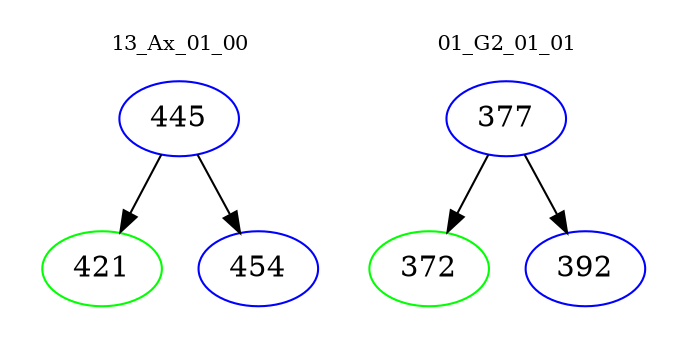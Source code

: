 digraph{
subgraph cluster_0 {
color = white
label = "13_Ax_01_00";
fontsize=10;
T0_445 [label="445", color="blue"]
T0_445 -> T0_421 [color="black"]
T0_421 [label="421", color="green"]
T0_445 -> T0_454 [color="black"]
T0_454 [label="454", color="blue"]
}
subgraph cluster_1 {
color = white
label = "01_G2_01_01";
fontsize=10;
T1_377 [label="377", color="blue"]
T1_377 -> T1_372 [color="black"]
T1_372 [label="372", color="green"]
T1_377 -> T1_392 [color="black"]
T1_392 [label="392", color="blue"]
}
}
